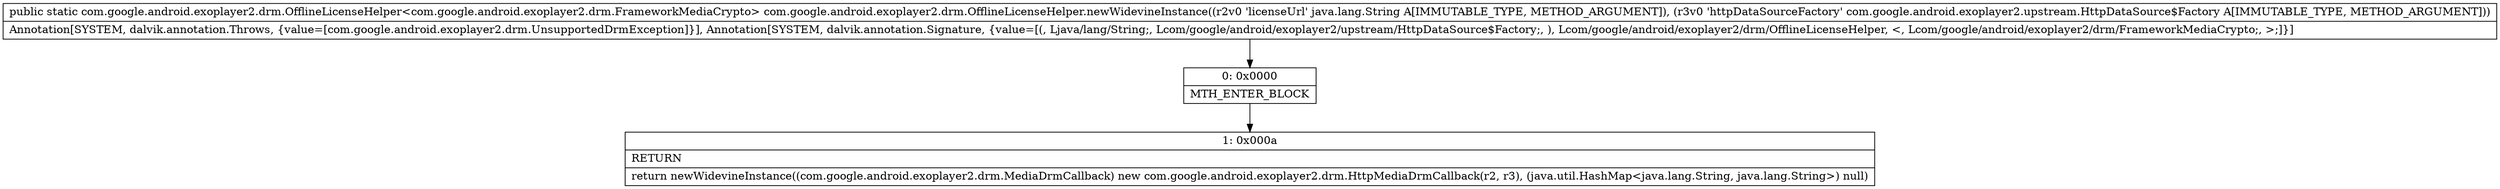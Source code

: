 digraph "CFG forcom.google.android.exoplayer2.drm.OfflineLicenseHelper.newWidevineInstance(Ljava\/lang\/String;Lcom\/google\/android\/exoplayer2\/upstream\/HttpDataSource$Factory;)Lcom\/google\/android\/exoplayer2\/drm\/OfflineLicenseHelper;" {
Node_0 [shape=record,label="{0\:\ 0x0000|MTH_ENTER_BLOCK\l}"];
Node_1 [shape=record,label="{1\:\ 0x000a|RETURN\l|return newWidevineInstance((com.google.android.exoplayer2.drm.MediaDrmCallback) new com.google.android.exoplayer2.drm.HttpMediaDrmCallback(r2, r3), (java.util.HashMap\<java.lang.String, java.lang.String\>) null)\l}"];
MethodNode[shape=record,label="{public static com.google.android.exoplayer2.drm.OfflineLicenseHelper\<com.google.android.exoplayer2.drm.FrameworkMediaCrypto\> com.google.android.exoplayer2.drm.OfflineLicenseHelper.newWidevineInstance((r2v0 'licenseUrl' java.lang.String A[IMMUTABLE_TYPE, METHOD_ARGUMENT]), (r3v0 'httpDataSourceFactory' com.google.android.exoplayer2.upstream.HttpDataSource$Factory A[IMMUTABLE_TYPE, METHOD_ARGUMENT]))  | Annotation[SYSTEM, dalvik.annotation.Throws, \{value=[com.google.android.exoplayer2.drm.UnsupportedDrmException]\}], Annotation[SYSTEM, dalvik.annotation.Signature, \{value=[(, Ljava\/lang\/String;, Lcom\/google\/android\/exoplayer2\/upstream\/HttpDataSource$Factory;, ), Lcom\/google\/android\/exoplayer2\/drm\/OfflineLicenseHelper, \<, Lcom\/google\/android\/exoplayer2\/drm\/FrameworkMediaCrypto;, \>;]\}]\l}"];
MethodNode -> Node_0;
Node_0 -> Node_1;
}

